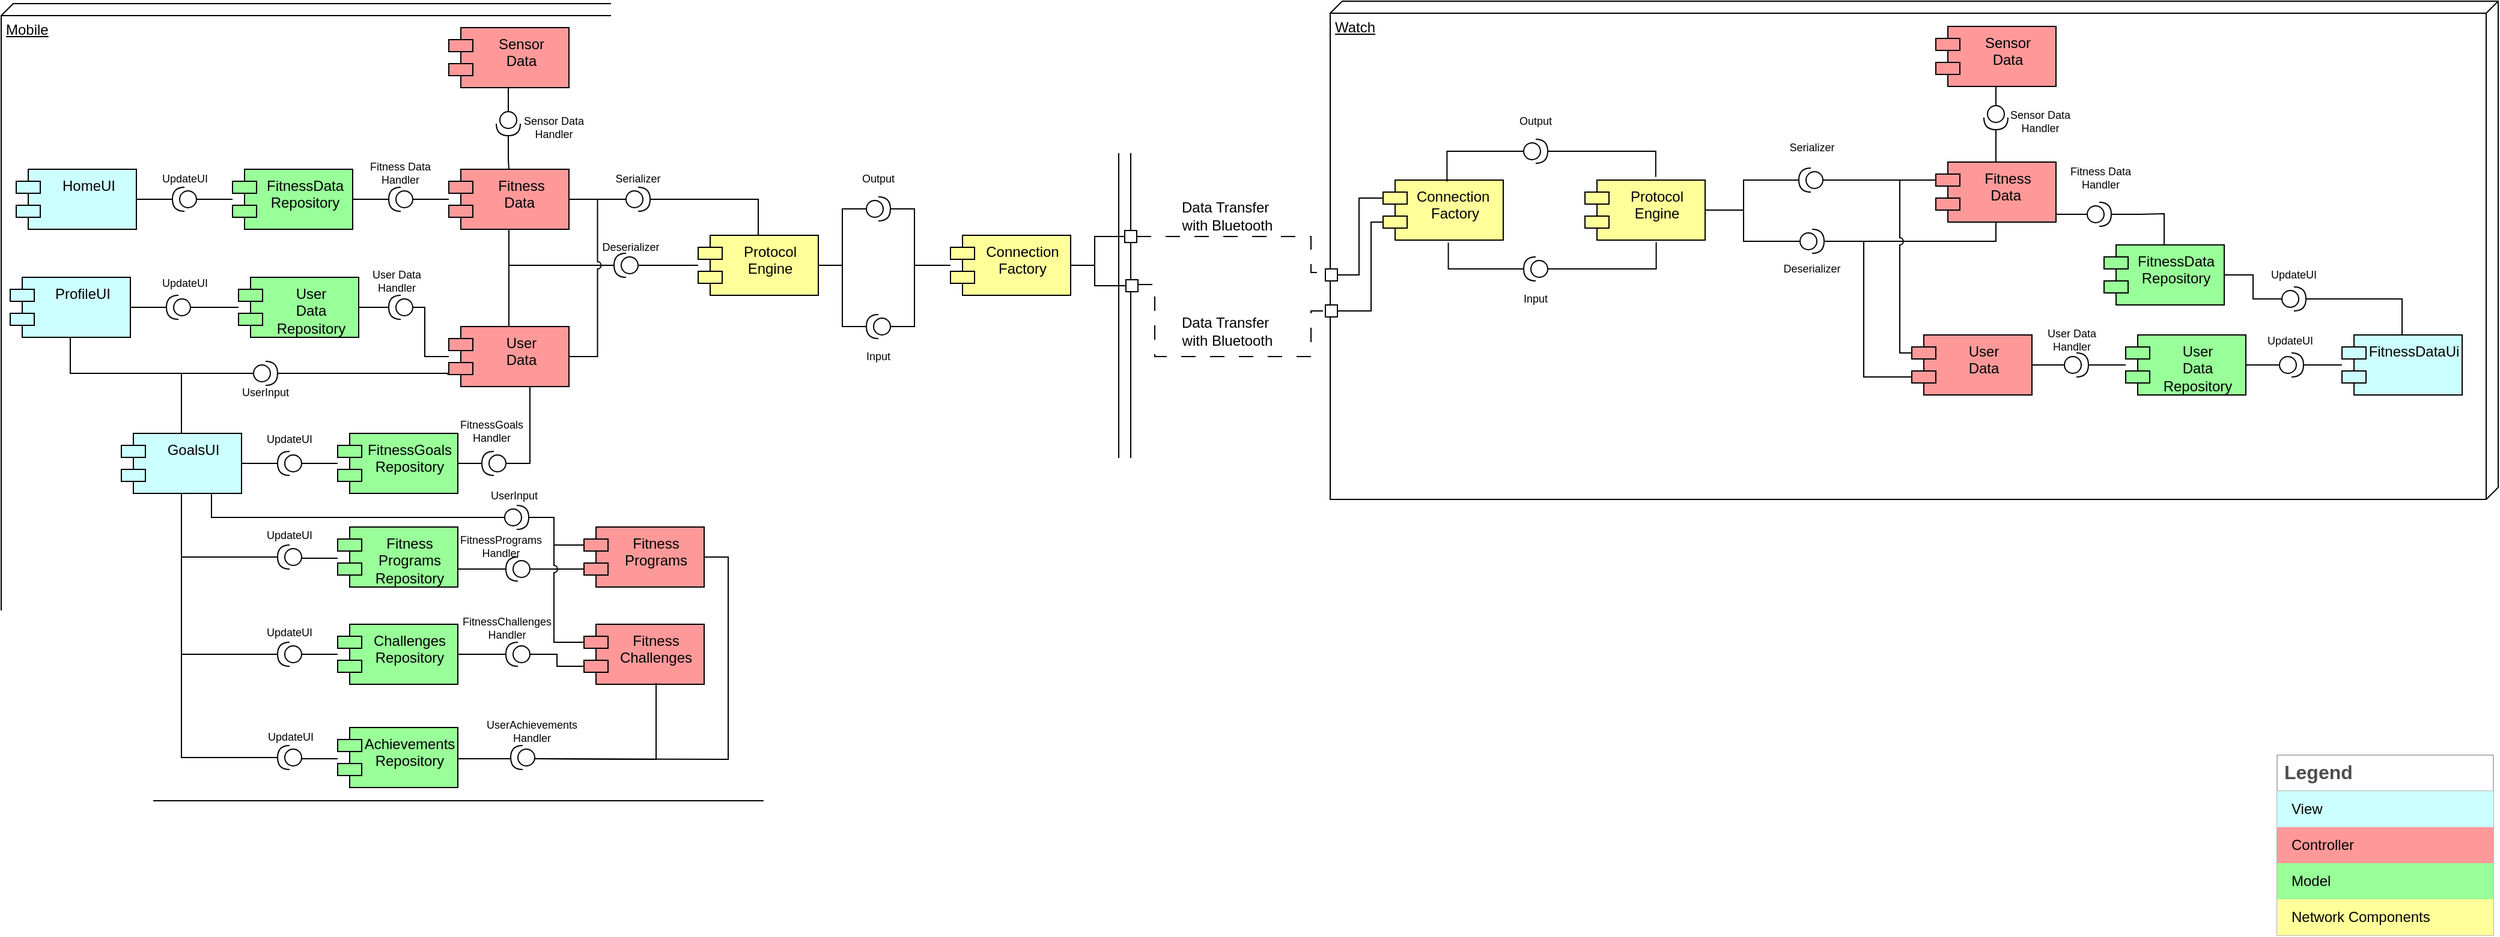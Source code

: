 <mxfile version="24.4.0" type="device">
  <diagram name="Page-1" id="5f0bae14-7c28-e335-631c-24af17079c00">
    <mxGraphModel dx="2393" dy="1027" grid="1" gridSize="10" guides="1" tooltips="1" connect="1" arrows="1" fold="1" page="1" pageScale="1" pageWidth="1100" pageHeight="850" background="none" math="0" shadow="0">
      <root>
        <mxCell id="0" />
        <mxCell id="1" parent="0" />
        <mxCell id="ucajsp8JAKt00gBUkYkb-253" value="Watch" style="verticalAlign=top;align=left;spacingTop=8;spacingLeft=2;spacingRight=12;shape=cube;size=10;direction=south;fontStyle=4;html=1;whiteSpace=wrap;" vertex="1" parent="1">
          <mxGeometry x="1136" y="44" width="972" height="415" as="geometry" />
        </mxCell>
        <mxCell id="ucajsp8JAKt00gBUkYkb-222" value="Mobile" style="verticalAlign=top;align=left;spacingTop=8;spacingLeft=2;spacingRight=12;shape=cube;size=10;direction=south;fontStyle=4;html=1;whiteSpace=wrap;" vertex="1" parent="1">
          <mxGeometry x="30" y="46" width="940" height="664" as="geometry" />
        </mxCell>
        <mxCell id="ucajsp8JAKt00gBUkYkb-3" value="HomeUI" style="shape=module;align=left;spacingLeft=20;align=center;verticalAlign=top;whiteSpace=wrap;html=1;fillColor=#CCFFFF;" vertex="1" parent="1">
          <mxGeometry x="42.5" y="184" width="100" height="50" as="geometry" />
        </mxCell>
        <mxCell id="ucajsp8JAKt00gBUkYkb-4" value="FitnessData&lt;div&gt;Repository&lt;/div&gt;" style="shape=module;align=left;spacingLeft=20;align=center;verticalAlign=top;whiteSpace=wrap;html=1;fillColor=#99FF99;" vertex="1" parent="1">
          <mxGeometry x="222.5" y="184" width="100" height="50" as="geometry" />
        </mxCell>
        <mxCell id="ucajsp8JAKt00gBUkYkb-9" style="edgeStyle=orthogonalEdgeStyle;rounded=0;orthogonalLoop=1;jettySize=auto;html=1;endArrow=none;endFill=0;" edge="1" parent="1" source="ucajsp8JAKt00gBUkYkb-7" target="ucajsp8JAKt00gBUkYkb-3">
          <mxGeometry relative="1" as="geometry" />
        </mxCell>
        <mxCell id="ucajsp8JAKt00gBUkYkb-7" value="" style="shape=providedRequiredInterface;html=1;verticalLabelPosition=bottom;sketch=0;rotation=-180;" vertex="1" parent="1">
          <mxGeometry x="172.5" y="199" width="20" height="20" as="geometry" />
        </mxCell>
        <mxCell id="ucajsp8JAKt00gBUkYkb-8" style="edgeStyle=orthogonalEdgeStyle;rounded=0;orthogonalLoop=1;jettySize=auto;html=1;entryX=0;entryY=0.5;entryDx=0;entryDy=0;entryPerimeter=0;endArrow=none;endFill=0;" edge="1" parent="1" source="ucajsp8JAKt00gBUkYkb-4" target="ucajsp8JAKt00gBUkYkb-7">
          <mxGeometry relative="1" as="geometry" />
        </mxCell>
        <mxCell id="ucajsp8JAKt00gBUkYkb-14" style="edgeStyle=orthogonalEdgeStyle;rounded=0;orthogonalLoop=1;jettySize=auto;html=1;entryX=1;entryY=0.5;entryDx=0;entryDy=0;endArrow=none;endFill=0;" edge="1" parent="1" source="ucajsp8JAKt00gBUkYkb-10" target="ucajsp8JAKt00gBUkYkb-11">
          <mxGeometry relative="1" as="geometry" />
        </mxCell>
        <mxCell id="ucajsp8JAKt00gBUkYkb-10" value="" style="shape=providedRequiredInterface;html=1;verticalLabelPosition=bottom;sketch=0;rotation=-180;" vertex="1" parent="1">
          <mxGeometry x="260" y="419" width="20" height="20" as="geometry" />
        </mxCell>
        <mxCell id="ucajsp8JAKt00gBUkYkb-11" value="GoalsUI" style="shape=module;align=left;spacingLeft=20;align=center;verticalAlign=top;whiteSpace=wrap;html=1;fillColor=#CCFFFF;" vertex="1" parent="1">
          <mxGeometry x="130" y="404" width="100" height="50" as="geometry" />
        </mxCell>
        <mxCell id="ucajsp8JAKt00gBUkYkb-13" style="edgeStyle=orthogonalEdgeStyle;rounded=0;orthogonalLoop=1;jettySize=auto;html=1;endArrow=none;endFill=0;" edge="1" parent="1" source="ucajsp8JAKt00gBUkYkb-12" target="ucajsp8JAKt00gBUkYkb-10">
          <mxGeometry relative="1" as="geometry" />
        </mxCell>
        <mxCell id="ucajsp8JAKt00gBUkYkb-109" style="edgeStyle=orthogonalEdgeStyle;rounded=0;orthogonalLoop=1;jettySize=auto;html=1;endArrow=none;endFill=0;" edge="1" parent="1" source="ucajsp8JAKt00gBUkYkb-12">
          <mxGeometry relative="1" as="geometry">
            <mxPoint x="420" y="429" as="targetPoint" />
          </mxGeometry>
        </mxCell>
        <mxCell id="ucajsp8JAKt00gBUkYkb-12" value="FitnessGoals&lt;div&gt;Repository&lt;/div&gt;" style="shape=module;align=left;spacingLeft=20;align=center;verticalAlign=top;whiteSpace=wrap;html=1;fillColor=#99FF99;" vertex="1" parent="1">
          <mxGeometry x="310" y="404" width="100" height="50" as="geometry" />
        </mxCell>
        <mxCell id="ucajsp8JAKt00gBUkYkb-15" value="Fitness&lt;div&gt;Programs&lt;/div&gt;&lt;div&gt;Repository&lt;/div&gt;" style="shape=module;align=left;spacingLeft=20;align=center;verticalAlign=top;whiteSpace=wrap;html=1;fillColor=#99FF99;" vertex="1" parent="1">
          <mxGeometry x="310" y="482" width="100" height="50" as="geometry" />
        </mxCell>
        <mxCell id="ucajsp8JAKt00gBUkYkb-19" style="edgeStyle=orthogonalEdgeStyle;rounded=0;orthogonalLoop=1;jettySize=auto;html=1;endArrow=none;endFill=0;" edge="1" parent="1" source="ucajsp8JAKt00gBUkYkb-16" target="ucajsp8JAKt00gBUkYkb-11">
          <mxGeometry relative="1" as="geometry" />
        </mxCell>
        <mxCell id="ucajsp8JAKt00gBUkYkb-16" value="" style="shape=providedRequiredInterface;html=1;verticalLabelPosition=bottom;sketch=0;rotation=-180;" vertex="1" parent="1">
          <mxGeometry x="260" y="497" width="20" height="20" as="geometry" />
        </mxCell>
        <mxCell id="ucajsp8JAKt00gBUkYkb-18" style="edgeStyle=orthogonalEdgeStyle;rounded=0;orthogonalLoop=1;jettySize=auto;html=1;entryX=0;entryY=0.5;entryDx=0;entryDy=0;entryPerimeter=0;endArrow=none;endFill=0;" edge="1" parent="1">
          <mxGeometry relative="1" as="geometry">
            <mxPoint x="310" y="508" as="sourcePoint" />
            <mxPoint x="280" y="508" as="targetPoint" />
          </mxGeometry>
        </mxCell>
        <mxCell id="ucajsp8JAKt00gBUkYkb-20" value="Challenges&lt;div&gt;Repository&lt;/div&gt;" style="shape=module;align=left;spacingLeft=20;align=center;verticalAlign=top;whiteSpace=wrap;html=1;fillColor=#99FF99;" vertex="1" parent="1">
          <mxGeometry x="310" y="563" width="100" height="50" as="geometry" />
        </mxCell>
        <mxCell id="ucajsp8JAKt00gBUkYkb-24" style="edgeStyle=orthogonalEdgeStyle;rounded=0;orthogonalLoop=1;jettySize=auto;html=1;endArrow=none;endFill=0;" edge="1" parent="1">
          <mxGeometry relative="1" as="geometry">
            <mxPoint x="310" y="675.037" as="sourcePoint" />
            <mxPoint x="280" y="675.012" as="targetPoint" />
          </mxGeometry>
        </mxCell>
        <mxCell id="ucajsp8JAKt00gBUkYkb-21" value="Achievements&lt;br&gt;&lt;div&gt;Repository&lt;/div&gt;" style="shape=module;align=left;spacingLeft=20;align=center;verticalAlign=top;whiteSpace=wrap;html=1;fillColor=#99FF99;" vertex="1" parent="1">
          <mxGeometry x="310" y="649" width="100" height="50" as="geometry" />
        </mxCell>
        <mxCell id="ucajsp8JAKt00gBUkYkb-26" style="edgeStyle=orthogonalEdgeStyle;rounded=0;orthogonalLoop=1;jettySize=auto;html=1;endArrow=none;endFill=0;" edge="1" parent="1" source="ucajsp8JAKt00gBUkYkb-22" target="ucajsp8JAKt00gBUkYkb-11">
          <mxGeometry relative="1" as="geometry" />
        </mxCell>
        <mxCell id="ucajsp8JAKt00gBUkYkb-22" value="" style="shape=providedRequiredInterface;html=1;verticalLabelPosition=bottom;sketch=0;rotation=-180;" vertex="1" parent="1">
          <mxGeometry x="260" y="578" width="20" height="20" as="geometry" />
        </mxCell>
        <mxCell id="ucajsp8JAKt00gBUkYkb-27" style="edgeStyle=orthogonalEdgeStyle;rounded=0;orthogonalLoop=1;jettySize=auto;html=1;endArrow=none;endFill=0;" edge="1" parent="1" source="ucajsp8JAKt00gBUkYkb-23" target="ucajsp8JAKt00gBUkYkb-11">
          <mxGeometry relative="1" as="geometry" />
        </mxCell>
        <mxCell id="ucajsp8JAKt00gBUkYkb-23" value="" style="shape=providedRequiredInterface;html=1;verticalLabelPosition=bottom;sketch=0;rotation=-180;" vertex="1" parent="1">
          <mxGeometry x="260" y="664" width="20" height="20" as="geometry" />
        </mxCell>
        <mxCell id="ucajsp8JAKt00gBUkYkb-25" style="edgeStyle=orthogonalEdgeStyle;rounded=0;orthogonalLoop=1;jettySize=auto;html=1;entryX=0;entryY=0.5;entryDx=0;entryDy=0;entryPerimeter=0;endArrow=none;endFill=0;" edge="1" parent="1" source="ucajsp8JAKt00gBUkYkb-20" target="ucajsp8JAKt00gBUkYkb-22">
          <mxGeometry relative="1" as="geometry" />
        </mxCell>
        <mxCell id="ucajsp8JAKt00gBUkYkb-75" value="" style="edgeStyle=orthogonalEdgeStyle;rounded=0;orthogonalLoop=1;jettySize=auto;html=1;endArrow=none;endFill=0;" edge="1" parent="1" source="ucajsp8JAKt00gBUkYkb-28" target="ucajsp8JAKt00gBUkYkb-69">
          <mxGeometry relative="1" as="geometry" />
        </mxCell>
        <mxCell id="ucajsp8JAKt00gBUkYkb-28" value="Fitness&lt;div&gt;Data&amp;nbsp;&lt;/div&gt;" style="shape=module;align=left;spacingLeft=20;align=center;verticalAlign=top;whiteSpace=wrap;html=1;fillColor=#FF9999;" vertex="1" parent="1">
          <mxGeometry x="402.5" y="184" width="100" height="50" as="geometry" />
        </mxCell>
        <mxCell id="ucajsp8JAKt00gBUkYkb-30" value="ProfileUI" style="shape=module;align=left;spacingLeft=20;align=center;verticalAlign=top;whiteSpace=wrap;html=1;fillColor=#CCFFFF;" vertex="1" parent="1">
          <mxGeometry x="37.5" y="274" width="100" height="50" as="geometry" />
        </mxCell>
        <mxCell id="ucajsp8JAKt00gBUkYkb-31" value="User&lt;div&gt;Data&lt;/div&gt;&lt;div&gt;Repository&lt;/div&gt;" style="shape=module;align=left;spacingLeft=20;align=center;verticalAlign=top;whiteSpace=wrap;html=1;fillColor=#99FF99;" vertex="1" parent="1">
          <mxGeometry x="227.5" y="274" width="100" height="50" as="geometry" />
        </mxCell>
        <mxCell id="ucajsp8JAKt00gBUkYkb-34" style="edgeStyle=orthogonalEdgeStyle;rounded=0;orthogonalLoop=1;jettySize=auto;html=1;endArrow=none;endFill=0;" edge="1" parent="1" source="ucajsp8JAKt00gBUkYkb-32" target="ucajsp8JAKt00gBUkYkb-30">
          <mxGeometry relative="1" as="geometry" />
        </mxCell>
        <mxCell id="ucajsp8JAKt00gBUkYkb-102" style="edgeStyle=orthogonalEdgeStyle;rounded=0;orthogonalLoop=1;jettySize=auto;html=1;endArrow=none;endFill=0;" edge="1" parent="1" source="ucajsp8JAKt00gBUkYkb-32" target="ucajsp8JAKt00gBUkYkb-31">
          <mxGeometry relative="1" as="geometry" />
        </mxCell>
        <mxCell id="ucajsp8JAKt00gBUkYkb-32" value="" style="shape=providedRequiredInterface;html=1;verticalLabelPosition=bottom;sketch=0;rotation=-180;" vertex="1" parent="1">
          <mxGeometry x="167.5" y="289" width="20" height="20" as="geometry" />
        </mxCell>
        <mxCell id="ucajsp8JAKt00gBUkYkb-63" style="edgeStyle=orthogonalEdgeStyle;rounded=0;orthogonalLoop=1;jettySize=auto;html=1;entryX=1;entryY=0.5;entryDx=0;entryDy=0;endArrow=none;endFill=0;" edge="1" parent="1" source="ucajsp8JAKt00gBUkYkb-36" target="ucajsp8JAKt00gBUkYkb-4">
          <mxGeometry relative="1" as="geometry" />
        </mxCell>
        <mxCell id="ucajsp8JAKt00gBUkYkb-36" value="" style="shape=providedRequiredInterface;html=1;verticalLabelPosition=bottom;sketch=0;rotation=-180;" vertex="1" parent="1">
          <mxGeometry x="352.5" y="199" width="20" height="20" as="geometry" />
        </mxCell>
        <mxCell id="ucajsp8JAKt00gBUkYkb-38" value="&lt;div&gt;User&lt;/div&gt;&lt;div&gt;Data&lt;/div&gt;" style="shape=module;align=left;spacingLeft=20;align=center;verticalAlign=top;whiteSpace=wrap;html=1;fillColor=#FF9999;" vertex="1" parent="1">
          <mxGeometry x="402.5" y="315" width="100" height="50" as="geometry" />
        </mxCell>
        <mxCell id="ucajsp8JAKt00gBUkYkb-133" style="edgeStyle=orthogonalEdgeStyle;rounded=0;orthogonalLoop=1;jettySize=auto;html=1;entryX=1;entryY=0.5;entryDx=0;entryDy=0;endArrow=none;endFill=0;" edge="1" parent="1">
          <mxGeometry relative="1" as="geometry">
            <mxPoint x="454" y="675" as="sourcePoint" />
            <mxPoint x="410" y="675" as="targetPoint" />
          </mxGeometry>
        </mxCell>
        <mxCell id="ucajsp8JAKt00gBUkYkb-135" style="edgeStyle=orthogonalEdgeStyle;rounded=0;orthogonalLoop=1;jettySize=auto;html=1;entryX=1;entryY=0.5;entryDx=0;entryDy=0;endArrow=none;endFill=0;" edge="1" parent="1" target="ucajsp8JAKt00gBUkYkb-48">
          <mxGeometry relative="1" as="geometry">
            <mxPoint x="474" y="675.002" as="sourcePoint" />
          </mxGeometry>
        </mxCell>
        <mxCell id="ucajsp8JAKt00gBUkYkb-39" value="" style="shape=providedRequiredInterface;html=1;verticalLabelPosition=bottom;sketch=0;rotation=-180;" vertex="1" parent="1">
          <mxGeometry x="454" y="664" width="20" height="20" as="geometry" />
        </mxCell>
        <mxCell id="ucajsp8JAKt00gBUkYkb-40" value="Fitness&lt;div&gt;Challenges&lt;/div&gt;" style="shape=module;align=left;spacingLeft=20;align=center;verticalAlign=top;whiteSpace=wrap;html=1;fillColor=#FF9999;" vertex="1" parent="1">
          <mxGeometry x="515" y="563" width="100" height="50" as="geometry" />
        </mxCell>
        <mxCell id="ucajsp8JAKt00gBUkYkb-43" style="edgeStyle=orthogonalEdgeStyle;rounded=0;orthogonalLoop=1;jettySize=auto;html=1;entryX=0.6;entryY=0.98;entryDx=0;entryDy=0;entryPerimeter=0;endArrow=none;endFill=0;" edge="1" parent="1" target="ucajsp8JAKt00gBUkYkb-40">
          <mxGeometry relative="1" as="geometry">
            <mxPoint x="474" y="675.003" as="sourcePoint" />
          </mxGeometry>
        </mxCell>
        <mxCell id="ucajsp8JAKt00gBUkYkb-46" style="edgeStyle=orthogonalEdgeStyle;rounded=0;orthogonalLoop=1;jettySize=auto;html=1;entryX=1;entryY=0.5;entryDx=0;entryDy=0;endArrow=none;endFill=0;" edge="1" parent="1" source="ucajsp8JAKt00gBUkYkb-44" target="ucajsp8JAKt00gBUkYkb-20">
          <mxGeometry relative="1" as="geometry" />
        </mxCell>
        <mxCell id="ucajsp8JAKt00gBUkYkb-44" value="" style="shape=providedRequiredInterface;html=1;verticalLabelPosition=bottom;sketch=0;rotation=-180;" vertex="1" parent="1">
          <mxGeometry x="450" y="578" width="20" height="20" as="geometry" />
        </mxCell>
        <mxCell id="ucajsp8JAKt00gBUkYkb-138" style="edgeStyle=orthogonalEdgeStyle;rounded=0;orthogonalLoop=1;jettySize=auto;html=1;exitX=0;exitY=0;exitDx=0;exitDy=35;exitPerimeter=0;endArrow=none;endFill=0;" edge="1" parent="1" source="ucajsp8JAKt00gBUkYkb-48" target="ucajsp8JAKt00gBUkYkb-49">
          <mxGeometry relative="1" as="geometry" />
        </mxCell>
        <mxCell id="ucajsp8JAKt00gBUkYkb-48" value="Fitness&lt;div&gt;Programs&lt;/div&gt;" style="shape=module;align=left;spacingLeft=20;align=center;verticalAlign=top;whiteSpace=wrap;html=1;fillColor=#FF9999;" vertex="1" parent="1">
          <mxGeometry x="515" y="482" width="100" height="50" as="geometry" />
        </mxCell>
        <mxCell id="ucajsp8JAKt00gBUkYkb-49" value="" style="shape=providedRequiredInterface;html=1;verticalLabelPosition=bottom;sketch=0;rotation=-180;" vertex="1" parent="1">
          <mxGeometry x="450" y="507" width="20" height="20" as="geometry" />
        </mxCell>
        <mxCell id="ucajsp8JAKt00gBUkYkb-57" value="" style="shape=providedRequiredInterface;html=1;verticalLabelPosition=bottom;sketch=0;rotation=-180;" vertex="1" parent="1">
          <mxGeometry x="352.5" y="289" width="20" height="20" as="geometry" />
        </mxCell>
        <mxCell id="ucajsp8JAKt00gBUkYkb-62" style="edgeStyle=orthogonalEdgeStyle;rounded=0;orthogonalLoop=1;jettySize=auto;html=1;entryX=0;entryY=0.5;entryDx=0;entryDy=0;entryPerimeter=0;endArrow=none;endFill=0;" edge="1" parent="1" source="ucajsp8JAKt00gBUkYkb-28" target="ucajsp8JAKt00gBUkYkb-36">
          <mxGeometry relative="1" as="geometry" />
        </mxCell>
        <mxCell id="ucajsp8JAKt00gBUkYkb-64" style="edgeStyle=orthogonalEdgeStyle;rounded=0;orthogonalLoop=1;jettySize=auto;html=1;entryX=0;entryY=0.5;entryDx=0;entryDy=0;entryPerimeter=0;endArrow=none;endFill=0;" edge="1" parent="1" source="ucajsp8JAKt00gBUkYkb-38" target="ucajsp8JAKt00gBUkYkb-57">
          <mxGeometry relative="1" as="geometry" />
        </mxCell>
        <mxCell id="ucajsp8JAKt00gBUkYkb-65" style="edgeStyle=orthogonalEdgeStyle;rounded=0;orthogonalLoop=1;jettySize=auto;html=1;entryX=1;entryY=0.5;entryDx=0;entryDy=0;entryPerimeter=0;endArrow=none;endFill=0;" edge="1" parent="1" source="ucajsp8JAKt00gBUkYkb-31" target="ucajsp8JAKt00gBUkYkb-57">
          <mxGeometry relative="1" as="geometry" />
        </mxCell>
        <mxCell id="ucajsp8JAKt00gBUkYkb-66" value="Protocol&lt;div&gt;Engine&lt;/div&gt;" style="shape=module;align=left;spacingLeft=20;align=center;verticalAlign=top;whiteSpace=wrap;html=1;fillColor=#FFFF99;" vertex="1" parent="1">
          <mxGeometry x="610" y="239" width="100" height="50" as="geometry" />
        </mxCell>
        <mxCell id="ucajsp8JAKt00gBUkYkb-250" style="edgeStyle=orthogonalEdgeStyle;rounded=0;orthogonalLoop=1;jettySize=auto;html=1;endArrow=none;endFill=0;" edge="1" parent="1" source="ucajsp8JAKt00gBUkYkb-67" target="ucajsp8JAKt00gBUkYkb-203">
          <mxGeometry relative="1" as="geometry">
            <Array as="points">
              <mxPoint x="940" y="264" />
              <mxPoint x="940" y="240" />
            </Array>
          </mxGeometry>
        </mxCell>
        <mxCell id="ucajsp8JAKt00gBUkYkb-251" style="edgeStyle=orthogonalEdgeStyle;rounded=0;orthogonalLoop=1;jettySize=auto;html=1;entryX=0;entryY=0.5;entryDx=0;entryDy=0;endArrow=none;endFill=0;" edge="1" parent="1" source="ucajsp8JAKt00gBUkYkb-67" target="ucajsp8JAKt00gBUkYkb-204">
          <mxGeometry relative="1" as="geometry">
            <Array as="points">
              <mxPoint x="940" y="264" />
              <mxPoint x="940" y="281" />
            </Array>
          </mxGeometry>
        </mxCell>
        <mxCell id="ucajsp8JAKt00gBUkYkb-67" value="Connection&lt;div&gt;Factory&lt;/div&gt;" style="shape=module;align=left;spacingLeft=20;align=center;verticalAlign=top;whiteSpace=wrap;html=1;fillColor=#FFFF99;" vertex="1" parent="1">
          <mxGeometry x="820" y="239" width="100" height="50" as="geometry" />
        </mxCell>
        <mxCell id="ucajsp8JAKt00gBUkYkb-70" value="" style="edgeStyle=orthogonalEdgeStyle;rounded=0;orthogonalLoop=1;jettySize=auto;html=1;endArrow=none;endFill=0;" edge="1" parent="1" source="ucajsp8JAKt00gBUkYkb-69" target="ucajsp8JAKt00gBUkYkb-66">
          <mxGeometry relative="1" as="geometry" />
        </mxCell>
        <mxCell id="ucajsp8JAKt00gBUkYkb-69" value="" style="shape=providedRequiredInterface;html=1;verticalLabelPosition=bottom;sketch=0;" vertex="1" parent="1">
          <mxGeometry x="550" y="199" width="20" height="20" as="geometry" />
        </mxCell>
        <mxCell id="ucajsp8JAKt00gBUkYkb-72" style="edgeStyle=orthogonalEdgeStyle;rounded=0;orthogonalLoop=1;jettySize=auto;html=1;entryX=0.5;entryY=0;entryDx=0;entryDy=0;endArrow=none;endFill=0;" edge="1" parent="1" source="ucajsp8JAKt00gBUkYkb-71" target="ucajsp8JAKt00gBUkYkb-38">
          <mxGeometry relative="1" as="geometry" />
        </mxCell>
        <mxCell id="ucajsp8JAKt00gBUkYkb-73" style="edgeStyle=orthogonalEdgeStyle;rounded=0;orthogonalLoop=1;jettySize=auto;html=1;endArrow=none;endFill=0;" edge="1" parent="1" source="ucajsp8JAKt00gBUkYkb-71" target="ucajsp8JAKt00gBUkYkb-28">
          <mxGeometry relative="1" as="geometry" />
        </mxCell>
        <mxCell id="ucajsp8JAKt00gBUkYkb-81" style="edgeStyle=orthogonalEdgeStyle;rounded=0;orthogonalLoop=1;jettySize=auto;html=1;endArrow=none;endFill=0;" edge="1" parent="1" source="ucajsp8JAKt00gBUkYkb-71" target="ucajsp8JAKt00gBUkYkb-66">
          <mxGeometry relative="1" as="geometry" />
        </mxCell>
        <mxCell id="ucajsp8JAKt00gBUkYkb-71" value="" style="shape=providedRequiredInterface;html=1;verticalLabelPosition=bottom;sketch=0;rotation=-180;" vertex="1" parent="1">
          <mxGeometry x="540" y="254" width="20" height="20" as="geometry" />
        </mxCell>
        <mxCell id="ucajsp8JAKt00gBUkYkb-80" style="edgeStyle=orthogonalEdgeStyle;rounded=0;orthogonalLoop=1;jettySize=auto;html=1;entryX=0;entryY=0.5;entryDx=0;entryDy=0;entryPerimeter=0;endArrow=none;endFill=0;jumpStyle=arc;" edge="1" parent="1" source="ucajsp8JAKt00gBUkYkb-38" target="ucajsp8JAKt00gBUkYkb-69">
          <mxGeometry relative="1" as="geometry" />
        </mxCell>
        <mxCell id="ucajsp8JAKt00gBUkYkb-82" value="Deserializer" style="text;html=1;align=center;verticalAlign=middle;whiteSpace=wrap;rounded=0;fontSize=9;" vertex="1" parent="1">
          <mxGeometry x="524" y="234" width="60" height="30" as="geometry" />
        </mxCell>
        <mxCell id="ucajsp8JAKt00gBUkYkb-83" value="Serializer" style="text;html=1;align=center;verticalAlign=middle;whiteSpace=wrap;rounded=0;fontSize=9;" vertex="1" parent="1">
          <mxGeometry x="530" y="177" width="60" height="30" as="geometry" />
        </mxCell>
        <mxCell id="ucajsp8JAKt00gBUkYkb-87" style="edgeStyle=orthogonalEdgeStyle;rounded=0;orthogonalLoop=1;jettySize=auto;html=1;entryX=1;entryY=0.5;entryDx=0;entryDy=0;endArrow=none;endFill=0;" edge="1" parent="1" source="ucajsp8JAKt00gBUkYkb-84" target="ucajsp8JAKt00gBUkYkb-66">
          <mxGeometry relative="1" as="geometry">
            <Array as="points">
              <mxPoint x="730" y="217" />
              <mxPoint x="730" y="264" />
            </Array>
          </mxGeometry>
        </mxCell>
        <mxCell id="ucajsp8JAKt00gBUkYkb-84" value="" style="shape=providedRequiredInterface;html=1;verticalLabelPosition=bottom;sketch=0;" vertex="1" parent="1">
          <mxGeometry x="750" y="207" width="20" height="20" as="geometry" />
        </mxCell>
        <mxCell id="ucajsp8JAKt00gBUkYkb-91" style="edgeStyle=orthogonalEdgeStyle;rounded=0;orthogonalLoop=1;jettySize=auto;html=1;entryX=1;entryY=0.5;entryDx=0;entryDy=0;endArrow=none;endFill=0;" edge="1" parent="1" source="ucajsp8JAKt00gBUkYkb-85" target="ucajsp8JAKt00gBUkYkb-66">
          <mxGeometry relative="1" as="geometry">
            <Array as="points">
              <mxPoint x="730" y="315" />
              <mxPoint x="730" y="264" />
            </Array>
          </mxGeometry>
        </mxCell>
        <mxCell id="ucajsp8JAKt00gBUkYkb-85" value="" style="shape=providedRequiredInterface;html=1;verticalLabelPosition=bottom;sketch=0;rotation=-180;" vertex="1" parent="1">
          <mxGeometry x="750" y="305" width="20" height="20" as="geometry" />
        </mxCell>
        <mxCell id="ucajsp8JAKt00gBUkYkb-92" style="edgeStyle=orthogonalEdgeStyle;rounded=0;orthogonalLoop=1;jettySize=auto;html=1;entryX=1;entryY=0.5;entryDx=0;entryDy=0;entryPerimeter=0;endArrow=none;endFill=0;" edge="1" parent="1" source="ucajsp8JAKt00gBUkYkb-67" target="ucajsp8JAKt00gBUkYkb-84">
          <mxGeometry relative="1" as="geometry">
            <Array as="points">
              <mxPoint x="790" y="264" />
              <mxPoint x="790" y="217" />
            </Array>
          </mxGeometry>
        </mxCell>
        <mxCell id="ucajsp8JAKt00gBUkYkb-93" style="edgeStyle=orthogonalEdgeStyle;rounded=0;orthogonalLoop=1;jettySize=auto;html=1;entryX=0;entryY=0.5;entryDx=0;entryDy=0;entryPerimeter=0;endArrow=none;endFill=0;" edge="1" parent="1" source="ucajsp8JAKt00gBUkYkb-67" target="ucajsp8JAKt00gBUkYkb-85">
          <mxGeometry relative="1" as="geometry">
            <Array as="points">
              <mxPoint x="790" y="264" />
              <mxPoint x="790" y="315" />
            </Array>
          </mxGeometry>
        </mxCell>
        <mxCell id="ucajsp8JAKt00gBUkYkb-94" value="Output" style="text;html=1;align=center;verticalAlign=middle;whiteSpace=wrap;rounded=0;fontSize=9;" vertex="1" parent="1">
          <mxGeometry x="730" y="177" width="60" height="30" as="geometry" />
        </mxCell>
        <mxCell id="ucajsp8JAKt00gBUkYkb-95" value="Input" style="text;html=1;align=center;verticalAlign=middle;whiteSpace=wrap;rounded=0;fontSize=9;" vertex="1" parent="1">
          <mxGeometry x="730" y="325" width="60" height="30" as="geometry" />
        </mxCell>
        <mxCell id="ucajsp8JAKt00gBUkYkb-110" style="edgeStyle=orthogonalEdgeStyle;rounded=0;orthogonalLoop=1;jettySize=auto;html=1;endArrow=none;endFill=0;" edge="1" parent="1" source="ucajsp8JAKt00gBUkYkb-96" target="ucajsp8JAKt00gBUkYkb-38">
          <mxGeometry relative="1" as="geometry">
            <Array as="points">
              <mxPoint x="470" y="429" />
            </Array>
          </mxGeometry>
        </mxCell>
        <mxCell id="ucajsp8JAKt00gBUkYkb-96" value="" style="shape=providedRequiredInterface;html=1;verticalLabelPosition=bottom;sketch=0;rotation=-180;" vertex="1" parent="1">
          <mxGeometry x="430" y="419" width="20" height="20" as="geometry" />
        </mxCell>
        <mxCell id="ucajsp8JAKt00gBUkYkb-104" value="" style="shape=providedRequiredInterface;html=1;verticalLabelPosition=bottom;sketch=0;rotation=0;" vertex="1" parent="1">
          <mxGeometry x="240" y="344" width="20" height="20" as="geometry" />
        </mxCell>
        <mxCell id="ucajsp8JAKt00gBUkYkb-106" style="edgeStyle=orthogonalEdgeStyle;rounded=0;orthogonalLoop=1;jettySize=auto;html=1;entryX=-0.008;entryY=0.807;entryDx=0;entryDy=0;entryPerimeter=0;endArrow=none;endFill=0;" edge="1" parent="1" source="ucajsp8JAKt00gBUkYkb-104" target="ucajsp8JAKt00gBUkYkb-38">
          <mxGeometry relative="1" as="geometry">
            <Array as="points">
              <mxPoint x="402" y="354" />
            </Array>
          </mxGeometry>
        </mxCell>
        <mxCell id="ucajsp8JAKt00gBUkYkb-113" value="" style="endArrow=none;html=1;rounded=0;exitX=0.5;exitY=0;exitDx=0;exitDy=0;targetPerimeterSpacing=-9;" edge="1" parent="1" source="ucajsp8JAKt00gBUkYkb-11">
          <mxGeometry width="50" height="50" relative="1" as="geometry">
            <mxPoint x="167.5" y="405" as="sourcePoint" />
            <mxPoint x="180" y="354" as="targetPoint" />
          </mxGeometry>
        </mxCell>
        <mxCell id="ucajsp8JAKt00gBUkYkb-114" style="edgeStyle=orthogonalEdgeStyle;rounded=0;orthogonalLoop=1;jettySize=auto;html=1;entryX=0;entryY=0.5;entryDx=0;entryDy=0;entryPerimeter=0;endArrow=none;endFill=0;" edge="1" parent="1" source="ucajsp8JAKt00gBUkYkb-30" target="ucajsp8JAKt00gBUkYkb-104">
          <mxGeometry relative="1" as="geometry">
            <Array as="points">
              <mxPoint x="88" y="354" />
            </Array>
          </mxGeometry>
        </mxCell>
        <mxCell id="ucajsp8JAKt00gBUkYkb-115" value="UserInput" style="text;html=1;align=center;verticalAlign=middle;whiteSpace=wrap;rounded=0;fontSize=9;" vertex="1" parent="1">
          <mxGeometry x="220" y="355" width="60" height="30" as="geometry" />
        </mxCell>
        <mxCell id="ucajsp8JAKt00gBUkYkb-116" value="UpdateUI" style="text;html=1;align=center;verticalAlign=middle;whiteSpace=wrap;rounded=0;fontSize=9;" vertex="1" parent="1">
          <mxGeometry x="152.5" y="177" width="60" height="30" as="geometry" />
        </mxCell>
        <mxCell id="ucajsp8JAKt00gBUkYkb-117" value="UpdateUI" style="text;html=1;align=center;verticalAlign=middle;whiteSpace=wrap;rounded=0;fontSize=9;" vertex="1" parent="1">
          <mxGeometry x="152.5" y="264" width="60" height="30" as="geometry" />
        </mxCell>
        <mxCell id="ucajsp8JAKt00gBUkYkb-119" value="UpdateUI" style="text;html=1;align=center;verticalAlign=middle;whiteSpace=wrap;rounded=0;fontSize=9;" vertex="1" parent="1">
          <mxGeometry x="240" y="394" width="60" height="30" as="geometry" />
        </mxCell>
        <mxCell id="ucajsp8JAKt00gBUkYkb-120" value="UpdateUI" style="text;html=1;align=center;verticalAlign=middle;whiteSpace=wrap;rounded=0;fontSize=9;" vertex="1" parent="1">
          <mxGeometry x="240" y="474" width="60" height="30" as="geometry" />
        </mxCell>
        <mxCell id="ucajsp8JAKt00gBUkYkb-121" value="UpdateUI" style="text;html=1;align=center;verticalAlign=middle;whiteSpace=wrap;rounded=0;fontSize=9;" vertex="1" parent="1">
          <mxGeometry x="240" y="555" width="60" height="30" as="geometry" />
        </mxCell>
        <mxCell id="ucajsp8JAKt00gBUkYkb-122" value="UpdateUI" style="text;html=1;align=center;verticalAlign=middle;whiteSpace=wrap;rounded=0;fontSize=9;" vertex="1" parent="1">
          <mxGeometry x="240.5" y="642" width="60" height="30" as="geometry" />
        </mxCell>
        <mxCell id="ucajsp8JAKt00gBUkYkb-123" value="" style="shape=providedRequiredInterface;html=1;verticalLabelPosition=bottom;sketch=0;rotation=0;" vertex="1" parent="1">
          <mxGeometry x="449" y="464" width="20" height="20" as="geometry" />
        </mxCell>
        <mxCell id="ucajsp8JAKt00gBUkYkb-125" style="edgeStyle=orthogonalEdgeStyle;rounded=0;orthogonalLoop=1;jettySize=auto;html=1;entryX=0;entryY=0;entryDx=0;entryDy=15;entryPerimeter=0;endArrow=none;endFill=0;" edge="1" parent="1" source="ucajsp8JAKt00gBUkYkb-123" target="ucajsp8JAKt00gBUkYkb-48">
          <mxGeometry relative="1" as="geometry">
            <Array as="points">
              <mxPoint x="490" y="474" />
              <mxPoint x="490" y="497" />
            </Array>
          </mxGeometry>
        </mxCell>
        <mxCell id="ucajsp8JAKt00gBUkYkb-128" style="edgeStyle=orthogonalEdgeStyle;rounded=0;orthogonalLoop=1;jettySize=auto;html=1;exitX=0.75;exitY=1;exitDx=0;exitDy=0;entryX=0;entryY=0.5;entryDx=0;entryDy=0;entryPerimeter=0;endArrow=none;endFill=0;" edge="1" parent="1" source="ucajsp8JAKt00gBUkYkb-11" target="ucajsp8JAKt00gBUkYkb-123">
          <mxGeometry relative="1" as="geometry" />
        </mxCell>
        <mxCell id="ucajsp8JAKt00gBUkYkb-131" value="UserInput" style="text;html=1;align=center;verticalAlign=middle;whiteSpace=wrap;rounded=0;fontSize=9;" vertex="1" parent="1">
          <mxGeometry x="426.5" y="441" width="60" height="30" as="geometry" />
        </mxCell>
        <mxCell id="ucajsp8JAKt00gBUkYkb-137" style="edgeStyle=orthogonalEdgeStyle;rounded=0;orthogonalLoop=1;jettySize=auto;html=1;entryX=1;entryY=0.64;entryDx=0;entryDy=0;entryPerimeter=0;endArrow=none;endFill=0;" edge="1" parent="1" source="ucajsp8JAKt00gBUkYkb-49" target="ucajsp8JAKt00gBUkYkb-15">
          <mxGeometry relative="1" as="geometry">
            <Array as="points">
              <mxPoint x="410" y="517" />
            </Array>
          </mxGeometry>
        </mxCell>
        <mxCell id="ucajsp8JAKt00gBUkYkb-139" style="edgeStyle=orthogonalEdgeStyle;rounded=0;orthogonalLoop=1;jettySize=auto;html=1;exitX=0;exitY=0;exitDx=0;exitDy=35;exitPerimeter=0;entryX=0;entryY=0.5;entryDx=0;entryDy=0;entryPerimeter=0;endArrow=none;endFill=0;" edge="1" parent="1" source="ucajsp8JAKt00gBUkYkb-40" target="ucajsp8JAKt00gBUkYkb-44">
          <mxGeometry relative="1" as="geometry" />
        </mxCell>
        <mxCell id="ucajsp8JAKt00gBUkYkb-140" style="edgeStyle=orthogonalEdgeStyle;rounded=0;orthogonalLoop=1;jettySize=auto;html=1;exitX=0;exitY=0;exitDx=0;exitDy=15;exitPerimeter=0;entryX=1;entryY=0.5;entryDx=0;entryDy=0;entryPerimeter=0;endArrow=none;endFill=0;jumpStyle=arc;" edge="1" parent="1" source="ucajsp8JAKt00gBUkYkb-40" target="ucajsp8JAKt00gBUkYkb-123">
          <mxGeometry relative="1" as="geometry">
            <Array as="points">
              <mxPoint x="490" y="578" />
              <mxPoint x="490" y="474" />
            </Array>
          </mxGeometry>
        </mxCell>
        <mxCell id="ucajsp8JAKt00gBUkYkb-141" value="&lt;span style=&quot;caret-color: rgb(0, 0, 0); color: rgb(0, 0, 0); font-family: Helvetica; font-size: 9px; font-style: normal; font-variant-caps: normal; font-weight: 400; letter-spacing: normal; text-align: center; text-indent: 0px; text-transform: none; white-space: normal; word-spacing: 0px; -webkit-text-stroke-width: 0px; background-color: rgb(251, 251, 251); text-decoration: none; float: none; display: inline !important;&quot;&gt;Fitness&amp;nbsp;&lt;/span&gt;&lt;span style=&quot;text-align: center; font-size: 9px;&quot;&gt;Data&lt;/span&gt;&lt;div style=&quot;caret-color: rgb(0, 0, 0); color: rgb(0, 0, 0); font-family: Helvetica; font-size: 9px; font-style: normal; font-variant-caps: normal; font-weight: 400; letter-spacing: normal; text-align: center; text-indent: 0px; text-transform: none; white-space: normal; word-spacing: 0px; -webkit-text-stroke-width: 0px; text-decoration: none;&quot;&gt;Handler&lt;/div&gt;" style="text;whiteSpace=wrap;html=1;fontSize=9;" vertex="1" parent="1">
          <mxGeometry x="335" y="170" width="52" height="29" as="geometry" />
        </mxCell>
        <mxCell id="ucajsp8JAKt00gBUkYkb-142" value="&lt;span style=&quot;caret-color: rgb(0, 0, 0); color: rgb(0, 0, 0); font-family: Helvetica; font-size: 9px; font-style: normal; font-variant-caps: normal; font-weight: 400; letter-spacing: normal; text-align: center; text-indent: 0px; text-transform: none; white-space: normal; word-spacing: 0px; -webkit-text-stroke-width: 0px; background-color: rgb(251, 251, 251); text-decoration: none; float: none; display: inline !important;&quot;&gt;User&amp;nbsp;&lt;/span&gt;&lt;span style=&quot;text-align: center; font-size: 9px;&quot;&gt;Data&lt;/span&gt;&lt;div style=&quot;caret-color: rgb(0, 0, 0); color: rgb(0, 0, 0); font-family: Helvetica; font-size: 9px; font-style: normal; font-variant-caps: normal; font-weight: 400; letter-spacing: normal; text-align: center; text-indent: 0px; text-transform: none; white-space: normal; word-spacing: 0px; -webkit-text-stroke-width: 0px; text-decoration: none;&quot;&gt;Handler&lt;/div&gt;" style="text;whiteSpace=wrap;html=1;fontSize=9;" vertex="1" parent="1">
          <mxGeometry x="336.5" y="260" width="52" height="29" as="geometry" />
        </mxCell>
        <mxCell id="ucajsp8JAKt00gBUkYkb-143" value="&lt;div style=&quot;text-align: center;&quot;&gt;FitnessGoals&lt;/div&gt;&lt;div style=&quot;caret-color: rgb(0, 0, 0); color: rgb(0, 0, 0); font-family: Helvetica; font-size: 9px; font-style: normal; font-variant-caps: normal; font-weight: 400; letter-spacing: normal; text-align: center; text-indent: 0px; text-transform: none; white-space: normal; word-spacing: 0px; -webkit-text-stroke-width: 0px; text-decoration: none;&quot;&gt;Handler&lt;/div&gt;" style="text;whiteSpace=wrap;html=1;fontSize=9;" vertex="1" parent="1">
          <mxGeometry x="410" y="385" width="52" height="29" as="geometry" />
        </mxCell>
        <mxCell id="ucajsp8JAKt00gBUkYkb-144" value="&lt;div style=&quot;text-align: center;&quot;&gt;FitnessPrograms&lt;/div&gt;&lt;div style=&quot;caret-color: rgb(0, 0, 0); color: rgb(0, 0, 0); font-family: Helvetica; font-size: 9px; font-style: normal; font-variant-caps: normal; font-weight: 400; letter-spacing: normal; text-align: center; text-indent: 0px; text-transform: none; white-space: normal; word-spacing: 0px; -webkit-text-stroke-width: 0px; text-decoration: none;&quot;&gt;Handler&lt;/div&gt;" style="text;whiteSpace=wrap;html=1;fontSize=9;" vertex="1" parent="1">
          <mxGeometry x="410" y="481" width="52" height="29" as="geometry" />
        </mxCell>
        <mxCell id="ucajsp8JAKt00gBUkYkb-145" value="&lt;div style=&quot;text-align: center;&quot;&gt;FitnessChallenges&lt;/div&gt;&lt;div style=&quot;text-align: center;&quot;&gt;Handler&lt;/div&gt;" style="text;whiteSpace=wrap;html=1;fontSize=9;" vertex="1" parent="1">
          <mxGeometry x="412" y="549" width="56" height="29" as="geometry" />
        </mxCell>
        <mxCell id="ucajsp8JAKt00gBUkYkb-146" value="&lt;div style=&quot;text-align: center;&quot;&gt;UserAchievements&lt;/div&gt;&lt;div style=&quot;text-align: center;&quot;&gt;Handler&lt;/div&gt;" style="text;whiteSpace=wrap;html=1;fontSize=9;" vertex="1" parent="1">
          <mxGeometry x="432" y="635" width="78" height="29" as="geometry" />
        </mxCell>
        <mxCell id="ucajsp8JAKt00gBUkYkb-148" value="Connection&amp;nbsp;&lt;div&gt;Factory&lt;/div&gt;" style="shape=module;align=left;spacingLeft=20;align=center;verticalAlign=top;whiteSpace=wrap;html=1;fillColor=#FFFF99;" vertex="1" parent="1">
          <mxGeometry x="1180" y="193" width="100" height="50" as="geometry" />
        </mxCell>
        <mxCell id="ucajsp8JAKt00gBUkYkb-149" value="Protocol&lt;div&gt;Engine&lt;/div&gt;" style="shape=module;align=left;spacingLeft=20;align=center;verticalAlign=top;whiteSpace=wrap;html=1;fillColor=#FFFF99;" vertex="1" parent="1">
          <mxGeometry x="1348" y="193" width="100" height="50" as="geometry" />
        </mxCell>
        <mxCell id="ucajsp8JAKt00gBUkYkb-150" value="" style="shape=providedRequiredInterface;html=1;verticalLabelPosition=bottom;sketch=0;" vertex="1" parent="1">
          <mxGeometry x="1297" y="159" width="20" height="20" as="geometry" />
        </mxCell>
        <mxCell id="ucajsp8JAKt00gBUkYkb-151" value="" style="shape=providedRequiredInterface;html=1;verticalLabelPosition=bottom;sketch=0;rotation=-180;" vertex="1" parent="1">
          <mxGeometry x="1297" y="257" width="20" height="20" as="geometry" />
        </mxCell>
        <mxCell id="ucajsp8JAKt00gBUkYkb-152" value="Output" style="text;html=1;align=center;verticalAlign=middle;whiteSpace=wrap;rounded=0;fontSize=9;" vertex="1" parent="1">
          <mxGeometry x="1277" y="129" width="60" height="30" as="geometry" />
        </mxCell>
        <mxCell id="ucajsp8JAKt00gBUkYkb-153" value="Input" style="text;html=1;align=center;verticalAlign=middle;whiteSpace=wrap;rounded=0;fontSize=9;" vertex="1" parent="1">
          <mxGeometry x="1277" y="277" width="60" height="30" as="geometry" />
        </mxCell>
        <mxCell id="ucajsp8JAKt00gBUkYkb-154" style="edgeStyle=orthogonalEdgeStyle;rounded=0;orthogonalLoop=1;jettySize=auto;html=1;entryX=0.532;entryY=0.025;entryDx=0;entryDy=0;entryPerimeter=0;endArrow=none;endFill=0;" edge="1" parent="1" source="ucajsp8JAKt00gBUkYkb-150" target="ucajsp8JAKt00gBUkYkb-148">
          <mxGeometry relative="1" as="geometry" />
        </mxCell>
        <mxCell id="ucajsp8JAKt00gBUkYkb-155" style="edgeStyle=orthogonalEdgeStyle;rounded=0;orthogonalLoop=1;jettySize=auto;html=1;entryX=0.589;entryY=-0.052;entryDx=0;entryDy=0;entryPerimeter=0;endArrow=none;endFill=0;" edge="1" parent="1" source="ucajsp8JAKt00gBUkYkb-150" target="ucajsp8JAKt00gBUkYkb-149">
          <mxGeometry relative="1" as="geometry" />
        </mxCell>
        <mxCell id="ucajsp8JAKt00gBUkYkb-156" style="edgeStyle=orthogonalEdgeStyle;rounded=0;orthogonalLoop=1;jettySize=auto;html=1;entryX=0.543;entryY=1.043;entryDx=0;entryDy=0;entryPerimeter=0;endArrow=none;endFill=0;" edge="1" parent="1" source="ucajsp8JAKt00gBUkYkb-151" target="ucajsp8JAKt00gBUkYkb-148">
          <mxGeometry relative="1" as="geometry" />
        </mxCell>
        <mxCell id="ucajsp8JAKt00gBUkYkb-157" style="edgeStyle=orthogonalEdgeStyle;rounded=0;orthogonalLoop=1;jettySize=auto;html=1;entryX=0.593;entryY=1.036;entryDx=0;entryDy=0;entryPerimeter=0;endArrow=none;endFill=0;" edge="1" parent="1" source="ucajsp8JAKt00gBUkYkb-151" target="ucajsp8JAKt00gBUkYkb-149">
          <mxGeometry relative="1" as="geometry" />
        </mxCell>
        <mxCell id="ucajsp8JAKt00gBUkYkb-158" value="Fitness&lt;div&gt;Data&amp;nbsp;&lt;/div&gt;" style="shape=module;align=left;spacingLeft=20;align=center;verticalAlign=top;whiteSpace=wrap;html=1;fillColor=#FF9999;" vertex="1" parent="1">
          <mxGeometry x="1640" y="178" width="100" height="50" as="geometry" />
        </mxCell>
        <mxCell id="ucajsp8JAKt00gBUkYkb-159" value="" style="shape=providedRequiredInterface;html=1;verticalLabelPosition=bottom;sketch=0;rotation=-180;" vertex="1" parent="1">
          <mxGeometry x="1526" y="183" width="20" height="20" as="geometry" />
        </mxCell>
        <mxCell id="ucajsp8JAKt00gBUkYkb-160" value="Serializer" style="text;html=1;align=center;verticalAlign=middle;whiteSpace=wrap;rounded=0;fontSize=9;" vertex="1" parent="1">
          <mxGeometry x="1507" y="151" width="60" height="30" as="geometry" />
        </mxCell>
        <mxCell id="ucajsp8JAKt00gBUkYkb-163" style="edgeStyle=orthogonalEdgeStyle;rounded=0;orthogonalLoop=1;jettySize=auto;html=1;exitX=0;exitY=0;exitDx=0;exitDy=15;exitPerimeter=0;entryX=0;entryY=0.5;entryDx=0;entryDy=0;entryPerimeter=0;endArrow=none;endFill=0;" edge="1" parent="1" source="ucajsp8JAKt00gBUkYkb-158" target="ucajsp8JAKt00gBUkYkb-159">
          <mxGeometry relative="1" as="geometry" />
        </mxCell>
        <mxCell id="ucajsp8JAKt00gBUkYkb-237" style="edgeStyle=orthogonalEdgeStyle;rounded=0;orthogonalLoop=1;jettySize=auto;html=1;endArrow=none;endFill=0;" edge="1" parent="1" source="ucajsp8JAKt00gBUkYkb-165" target="ucajsp8JAKt00gBUkYkb-158">
          <mxGeometry relative="1" as="geometry">
            <Array as="points">
              <mxPoint x="1690" y="244" />
            </Array>
          </mxGeometry>
        </mxCell>
        <mxCell id="ucajsp8JAKt00gBUkYkb-165" value="" style="shape=providedRequiredInterface;html=1;verticalLabelPosition=bottom;sketch=0;rotation=0;" vertex="1" parent="1">
          <mxGeometry x="1527" y="234" width="20" height="20" as="geometry" />
        </mxCell>
        <mxCell id="ucajsp8JAKt00gBUkYkb-168" value="Deserializer" style="text;html=1;align=center;verticalAlign=middle;whiteSpace=wrap;rounded=0;fontSize=9;" vertex="1" parent="1">
          <mxGeometry x="1507" y="252" width="60" height="30" as="geometry" />
        </mxCell>
        <mxCell id="ucajsp8JAKt00gBUkYkb-171" value="FitnessData&lt;div&gt;Repository&lt;/div&gt;" style="shape=module;align=left;spacingLeft=20;align=center;verticalAlign=top;whiteSpace=wrap;html=1;fillColor=#99FF99;" vertex="1" parent="1">
          <mxGeometry x="1780" y="247" width="100" height="50" as="geometry" />
        </mxCell>
        <mxCell id="ucajsp8JAKt00gBUkYkb-172" value="FitnessDataUi" style="shape=module;align=left;spacingLeft=20;align=center;verticalAlign=top;whiteSpace=wrap;html=1;fillColor=#CCFFFF;" vertex="1" parent="1">
          <mxGeometry x="1978" y="322" width="100" height="50" as="geometry" />
        </mxCell>
        <mxCell id="ucajsp8JAKt00gBUkYkb-176" value="" style="edgeStyle=orthogonalEdgeStyle;rounded=0;orthogonalLoop=1;jettySize=auto;html=1;endArrow=none;endFill=0;" edge="1" parent="1" source="ucajsp8JAKt00gBUkYkb-174" target="ucajsp8JAKt00gBUkYkb-172">
          <mxGeometry relative="1" as="geometry" />
        </mxCell>
        <mxCell id="ucajsp8JAKt00gBUkYkb-185" value="" style="edgeStyle=orthogonalEdgeStyle;rounded=0;orthogonalLoop=1;jettySize=auto;html=1;endArrow=none;endFill=0;" edge="1" parent="1" source="ucajsp8JAKt00gBUkYkb-174" target="ucajsp8JAKt00gBUkYkb-171">
          <mxGeometry relative="1" as="geometry" />
        </mxCell>
        <mxCell id="ucajsp8JAKt00gBUkYkb-174" value="" style="shape=providedRequiredInterface;html=1;verticalLabelPosition=bottom;sketch=0;" vertex="1" parent="1">
          <mxGeometry x="1928" y="282" width="20" height="20" as="geometry" />
        </mxCell>
        <mxCell id="ucajsp8JAKt00gBUkYkb-177" value="UpdateUI" style="text;html=1;align=center;verticalAlign=middle;whiteSpace=wrap;rounded=0;fontSize=9;" vertex="1" parent="1">
          <mxGeometry x="1908" y="257" width="60" height="30" as="geometry" />
        </mxCell>
        <mxCell id="ucajsp8JAKt00gBUkYkb-183" value="" style="edgeStyle=orthogonalEdgeStyle;rounded=0;orthogonalLoop=1;jettySize=auto;html=1;endArrow=none;endFill=0;" edge="1" parent="1" source="ucajsp8JAKt00gBUkYkb-179" target="ucajsp8JAKt00gBUkYkb-158">
          <mxGeometry relative="1" as="geometry">
            <Array as="points">
              <mxPoint x="1740" y="221" />
              <mxPoint x="1740" y="221" />
            </Array>
          </mxGeometry>
        </mxCell>
        <mxCell id="ucajsp8JAKt00gBUkYkb-184" value="" style="edgeStyle=orthogonalEdgeStyle;rounded=0;orthogonalLoop=1;jettySize=auto;html=1;endArrow=none;endFill=0;" edge="1" parent="1" source="ucajsp8JAKt00gBUkYkb-179" target="ucajsp8JAKt00gBUkYkb-171">
          <mxGeometry relative="1" as="geometry">
            <Array as="points">
              <mxPoint x="1810" y="221" />
              <mxPoint x="1810" y="221" />
            </Array>
          </mxGeometry>
        </mxCell>
        <mxCell id="ucajsp8JAKt00gBUkYkb-179" value="" style="shape=providedRequiredInterface;html=1;verticalLabelPosition=bottom;sketch=0;" vertex="1" parent="1">
          <mxGeometry x="1766" y="211.5" width="20" height="20" as="geometry" />
        </mxCell>
        <mxCell id="ucajsp8JAKt00gBUkYkb-182" value="&lt;span style=&quot;caret-color: rgb(0, 0, 0); color: rgb(0, 0, 0); font-family: Helvetica; font-size: 9px; font-style: normal; font-variant-caps: normal; font-weight: 400; letter-spacing: normal; text-align: center; text-indent: 0px; text-transform: none; white-space: normal; word-spacing: 0px; -webkit-text-stroke-width: 0px; background-color: rgb(251, 251, 251); text-decoration: none; float: none; display: inline !important;&quot;&gt;Fitness&amp;nbsp;&lt;/span&gt;&lt;span style=&quot;text-align: center; font-size: 9px;&quot;&gt;Data&lt;/span&gt;&lt;div style=&quot;caret-color: rgb(0, 0, 0); color: rgb(0, 0, 0); font-family: Helvetica; font-size: 9px; font-style: normal; font-variant-caps: normal; font-weight: 400; letter-spacing: normal; text-align: center; text-indent: 0px; text-transform: none; white-space: normal; word-spacing: 0px; -webkit-text-stroke-width: 0px; text-decoration: none;&quot;&gt;Handler&lt;/div&gt;" style="text;whiteSpace=wrap;html=1;fontSize=9;" vertex="1" parent="1">
          <mxGeometry x="1750" y="174" width="52" height="29" as="geometry" />
        </mxCell>
        <mxCell id="ucajsp8JAKt00gBUkYkb-242" value="" style="edgeStyle=orthogonalEdgeStyle;rounded=0;orthogonalLoop=1;jettySize=auto;html=1;endArrow=none;endFill=0;" edge="1" parent="1" source="ucajsp8JAKt00gBUkYkb-187" target="ucajsp8JAKt00gBUkYkb-241">
          <mxGeometry relative="1" as="geometry" />
        </mxCell>
        <mxCell id="ucajsp8JAKt00gBUkYkb-187" value="Sensor&lt;div&gt;Data&lt;/div&gt;" style="shape=module;align=left;spacingLeft=20;align=center;verticalAlign=top;whiteSpace=wrap;html=1;fillColor=#FF9999;" vertex="1" parent="1">
          <mxGeometry x="1640" y="65" width="100" height="50" as="geometry" />
        </mxCell>
        <mxCell id="ucajsp8JAKt00gBUkYkb-193" value="&lt;span style=&quot;caret-color: rgb(0, 0, 0); color: rgb(0, 0, 0); font-family: Helvetica; font-size: 9px; font-style: normal; font-variant-caps: normal; font-weight: 400; letter-spacing: normal; text-align: center; text-indent: 0px; text-transform: none; white-space: normal; word-spacing: 0px; -webkit-text-stroke-width: 0px; background-color: rgb(251, 251, 251); text-decoration: none; float: none; display: inline !important;&quot;&gt;Sensor&amp;nbsp;&lt;/span&gt;&lt;span style=&quot;text-align: center; font-size: 9px;&quot;&gt;Data&lt;/span&gt;&lt;div style=&quot;caret-color: rgb(0, 0, 0); color: rgb(0, 0, 0); font-family: Helvetica; font-size: 9px; font-style: normal; font-variant-caps: normal; font-weight: 400; letter-spacing: normal; text-align: center; text-indent: 0px; text-transform: none; white-space: normal; word-spacing: 0px; -webkit-text-stroke-width: 0px; text-decoration: none;&quot;&gt;Handler&lt;/div&gt;" style="text;whiteSpace=wrap;html=1;fontSize=9;" vertex="1" parent="1">
          <mxGeometry x="1700" y="126.5" width="52" height="29" as="geometry" />
        </mxCell>
        <mxCell id="ucajsp8JAKt00gBUkYkb-209" style="edgeStyle=orthogonalEdgeStyle;rounded=0;orthogonalLoop=1;jettySize=auto;html=1;endArrow=none;endFill=0;dashed=1;dashPattern=12 12;entryX=0;entryY=0.5;entryDx=0;entryDy=0;" edge="1" parent="1" source="ucajsp8JAKt00gBUkYkb-203" target="ucajsp8JAKt00gBUkYkb-205">
          <mxGeometry relative="1" as="geometry">
            <mxPoint x="1130" y="260.0" as="targetPoint" />
            <Array as="points">
              <mxPoint x="1120" y="240" />
              <mxPoint x="1120" y="270" />
              <mxPoint x="1130" y="270" />
              <mxPoint x="1130" y="272" />
            </Array>
          </mxGeometry>
        </mxCell>
        <mxCell id="ucajsp8JAKt00gBUkYkb-203" value="" style="whiteSpace=wrap;html=1;aspect=fixed;" vertex="1" parent="1">
          <mxGeometry x="965" y="235" width="10" height="10" as="geometry" />
        </mxCell>
        <mxCell id="ucajsp8JAKt00gBUkYkb-208" style="edgeStyle=orthogonalEdgeStyle;rounded=0;orthogonalLoop=1;jettySize=auto;html=1;entryX=0;entryY=0.75;entryDx=0;entryDy=0;endArrow=none;endFill=0;dashed=1;dashPattern=12 12;" edge="1" parent="1" source="ucajsp8JAKt00gBUkYkb-204" target="ucajsp8JAKt00gBUkYkb-206">
          <mxGeometry relative="1" as="geometry">
            <Array as="points">
              <mxPoint x="990" y="280" />
              <mxPoint x="990" y="340" />
              <mxPoint x="1120" y="340" />
              <mxPoint x="1120" y="302" />
              <mxPoint x="1132" y="302" />
            </Array>
          </mxGeometry>
        </mxCell>
        <mxCell id="ucajsp8JAKt00gBUkYkb-204" value="" style="whiteSpace=wrap;html=1;aspect=fixed;" vertex="1" parent="1">
          <mxGeometry x="966" y="276" width="10" height="10" as="geometry" />
        </mxCell>
        <mxCell id="ucajsp8JAKt00gBUkYkb-205" value="" style="whiteSpace=wrap;html=1;aspect=fixed;" vertex="1" parent="1">
          <mxGeometry x="1132" y="267" width="10" height="10" as="geometry" />
        </mxCell>
        <mxCell id="ucajsp8JAKt00gBUkYkb-206" value="" style="whiteSpace=wrap;html=1;aspect=fixed;" vertex="1" parent="1">
          <mxGeometry x="1132" y="297" width="10" height="10" as="geometry" />
        </mxCell>
        <mxCell id="ucajsp8JAKt00gBUkYkb-210" value="Data Transfer&amp;nbsp;&lt;div&gt;with Bluetooth&lt;/div&gt;" style="text;html=1;align=center;verticalAlign=middle;resizable=0;points=[];autosize=1;strokeColor=none;fillColor=none;" vertex="1" parent="1">
          <mxGeometry x="1000" y="202.5" width="100" height="40" as="geometry" />
        </mxCell>
        <mxCell id="ucajsp8JAKt00gBUkYkb-211" value="Data Transfer&amp;nbsp;&lt;div&gt;with Bluetooth&lt;/div&gt;" style="text;html=1;align=center;verticalAlign=middle;resizable=0;points=[];autosize=1;strokeColor=none;fillColor=none;" vertex="1" parent="1">
          <mxGeometry x="1000" y="299" width="100" height="40" as="geometry" />
        </mxCell>
        <mxCell id="ucajsp8JAKt00gBUkYkb-212" value="Sensor&lt;div&gt;Data&lt;/div&gt;" style="shape=module;align=left;spacingLeft=20;align=center;verticalAlign=top;whiteSpace=wrap;html=1;fillColor=#FF9999;" vertex="1" parent="1">
          <mxGeometry x="402.5" y="66" width="100" height="50" as="geometry" />
        </mxCell>
        <mxCell id="ucajsp8JAKt00gBUkYkb-214" value="" style="edgeStyle=orthogonalEdgeStyle;rounded=0;orthogonalLoop=1;jettySize=auto;html=1;endArrow=none;endFill=0;" edge="1" parent="1" source="ucajsp8JAKt00gBUkYkb-213" target="ucajsp8JAKt00gBUkYkb-212">
          <mxGeometry relative="1" as="geometry" />
        </mxCell>
        <mxCell id="ucajsp8JAKt00gBUkYkb-215" value="" style="edgeStyle=orthogonalEdgeStyle;rounded=0;orthogonalLoop=1;jettySize=auto;html=1;endArrow=none;endFill=0;" edge="1" parent="1" source="ucajsp8JAKt00gBUkYkb-213" target="ucajsp8JAKt00gBUkYkb-28">
          <mxGeometry relative="1" as="geometry" />
        </mxCell>
        <mxCell id="ucajsp8JAKt00gBUkYkb-213" value="" style="shape=providedRequiredInterface;html=1;verticalLabelPosition=bottom;sketch=0;rotation=90;" vertex="1" parent="1">
          <mxGeometry x="442" y="136" width="20" height="20" as="geometry" />
        </mxCell>
        <mxCell id="ucajsp8JAKt00gBUkYkb-216" value="&lt;span style=&quot;caret-color: rgb(0, 0, 0); color: rgb(0, 0, 0); font-family: Helvetica; font-size: 9px; font-style: normal; font-variant-caps: normal; font-weight: 400; letter-spacing: normal; text-align: center; text-indent: 0px; text-transform: none; white-space: normal; word-spacing: 0px; -webkit-text-stroke-width: 0px; background-color: rgb(251, 251, 251); text-decoration: none; float: none; display: inline !important;&quot;&gt;Sensor&amp;nbsp;&lt;/span&gt;&lt;span style=&quot;text-align: center; font-size: 9px;&quot;&gt;Data&lt;/span&gt;&lt;div style=&quot;caret-color: rgb(0, 0, 0); color: rgb(0, 0, 0); font-family: Helvetica; font-size: 9px; font-style: normal; font-variant-caps: normal; font-weight: 400; letter-spacing: normal; text-align: center; text-indent: 0px; text-transform: none; white-space: normal; word-spacing: 0px; -webkit-text-stroke-width: 0px; text-decoration: none;&quot;&gt;Handler&lt;/div&gt;" style="text;whiteSpace=wrap;html=1;fontSize=9;" vertex="1" parent="1">
          <mxGeometry x="463" y="131.5" width="52" height="29" as="geometry" />
        </mxCell>
        <mxCell id="ucajsp8JAKt00gBUkYkb-260" value="" style="edgeStyle=orthogonalEdgeStyle;rounded=0;orthogonalLoop=1;jettySize=auto;html=1;endArrow=none;endFill=0;" edge="1" parent="1" source="ucajsp8JAKt00gBUkYkb-224" target="ucajsp8JAKt00gBUkYkb-259">
          <mxGeometry relative="1" as="geometry" />
        </mxCell>
        <mxCell id="ucajsp8JAKt00gBUkYkb-224" value="&lt;div&gt;User&lt;/div&gt;&lt;div&gt;Data&lt;/div&gt;" style="shape=module;align=left;spacingLeft=20;align=center;verticalAlign=top;whiteSpace=wrap;html=1;fillColor=#FF9999;" vertex="1" parent="1">
          <mxGeometry x="1620" y="322" width="100" height="50" as="geometry" />
        </mxCell>
        <mxCell id="ucajsp8JAKt00gBUkYkb-228" style="edgeStyle=orthogonalEdgeStyle;rounded=0;orthogonalLoop=1;jettySize=auto;html=1;entryX=1;entryY=0.5;entryDx=0;entryDy=0;entryPerimeter=0;endArrow=none;endFill=0;" edge="1" parent="1" source="ucajsp8JAKt00gBUkYkb-149" target="ucajsp8JAKt00gBUkYkb-159">
          <mxGeometry relative="1" as="geometry">
            <Array as="points">
              <mxPoint x="1480" y="218" />
              <mxPoint x="1480" y="193" />
            </Array>
          </mxGeometry>
        </mxCell>
        <mxCell id="ucajsp8JAKt00gBUkYkb-229" style="edgeStyle=orthogonalEdgeStyle;rounded=0;orthogonalLoop=1;jettySize=auto;html=1;entryX=0;entryY=0.5;entryDx=0;entryDy=0;entryPerimeter=0;endArrow=none;endFill=0;" edge="1" parent="1" source="ucajsp8JAKt00gBUkYkb-149" target="ucajsp8JAKt00gBUkYkb-165">
          <mxGeometry relative="1" as="geometry">
            <Array as="points">
              <mxPoint x="1480" y="218" />
              <mxPoint x="1480" y="244" />
            </Array>
          </mxGeometry>
        </mxCell>
        <mxCell id="ucajsp8JAKt00gBUkYkb-238" style="edgeStyle=orthogonalEdgeStyle;rounded=0;orthogonalLoop=1;jettySize=auto;html=1;exitX=0;exitY=0;exitDx=0;exitDy=35;exitPerimeter=0;entryX=1;entryY=0.5;entryDx=0;entryDy=0;entryPerimeter=0;endArrow=none;endFill=0;" edge="1" parent="1" source="ucajsp8JAKt00gBUkYkb-224" target="ucajsp8JAKt00gBUkYkb-165">
          <mxGeometry relative="1" as="geometry">
            <Array as="points">
              <mxPoint x="1580" y="357" />
              <mxPoint x="1580" y="244" />
            </Array>
          </mxGeometry>
        </mxCell>
        <mxCell id="ucajsp8JAKt00gBUkYkb-239" style="edgeStyle=orthogonalEdgeStyle;rounded=0;orthogonalLoop=1;jettySize=auto;html=1;exitX=0;exitY=0;exitDx=0;exitDy=15;exitPerimeter=0;entryX=0;entryY=0.5;entryDx=0;entryDy=0;entryPerimeter=0;endArrow=none;endFill=0;jumpStyle=arc;" edge="1" parent="1" source="ucajsp8JAKt00gBUkYkb-224" target="ucajsp8JAKt00gBUkYkb-159">
          <mxGeometry relative="1" as="geometry">
            <Array as="points">
              <mxPoint x="1610" y="337" />
              <mxPoint x="1610" y="193" />
            </Array>
          </mxGeometry>
        </mxCell>
        <mxCell id="ucajsp8JAKt00gBUkYkb-243" value="" style="edgeStyle=orthogonalEdgeStyle;rounded=0;orthogonalLoop=1;jettySize=auto;html=1;endArrow=none;endFill=0;" edge="1" parent="1" source="ucajsp8JAKt00gBUkYkb-241" target="ucajsp8JAKt00gBUkYkb-158">
          <mxGeometry relative="1" as="geometry" />
        </mxCell>
        <mxCell id="ucajsp8JAKt00gBUkYkb-241" value="" style="shape=providedRequiredInterface;html=1;verticalLabelPosition=bottom;sketch=0;rotation=90;" vertex="1" parent="1">
          <mxGeometry x="1680" y="131" width="20" height="20" as="geometry" />
        </mxCell>
        <mxCell id="ucajsp8JAKt00gBUkYkb-248" style="edgeStyle=orthogonalEdgeStyle;rounded=0;orthogonalLoop=1;jettySize=auto;html=1;endArrow=none;endFill=0;" edge="1" parent="1" source="ucajsp8JAKt00gBUkYkb-246" target="ucajsp8JAKt00gBUkYkb-172">
          <mxGeometry relative="1" as="geometry" />
        </mxCell>
        <mxCell id="ucajsp8JAKt00gBUkYkb-246" value="" style="shape=providedRequiredInterface;html=1;verticalLabelPosition=bottom;sketch=0;" vertex="1" parent="1">
          <mxGeometry x="1926" y="337" width="20" height="20" as="geometry" />
        </mxCell>
        <mxCell id="ucajsp8JAKt00gBUkYkb-254" style="edgeStyle=orthogonalEdgeStyle;rounded=0;orthogonalLoop=1;jettySize=auto;html=1;entryX=0;entryY=0;entryDx=0;entryDy=15;entryPerimeter=0;endArrow=none;endFill=0;" edge="1" parent="1" source="ucajsp8JAKt00gBUkYkb-205" target="ucajsp8JAKt00gBUkYkb-148">
          <mxGeometry relative="1" as="geometry">
            <Array as="points">
              <mxPoint x="1160" y="272" />
              <mxPoint x="1160" y="208" />
            </Array>
          </mxGeometry>
        </mxCell>
        <mxCell id="ucajsp8JAKt00gBUkYkb-255" style="edgeStyle=orthogonalEdgeStyle;rounded=0;orthogonalLoop=1;jettySize=auto;html=1;entryX=0;entryY=0;entryDx=0;entryDy=35;entryPerimeter=0;endArrow=none;endFill=0;" edge="1" parent="1" source="ucajsp8JAKt00gBUkYkb-206" target="ucajsp8JAKt00gBUkYkb-148">
          <mxGeometry relative="1" as="geometry">
            <Array as="points">
              <mxPoint x="1170" y="302" />
              <mxPoint x="1170" y="228" />
            </Array>
          </mxGeometry>
        </mxCell>
        <mxCell id="ucajsp8JAKt00gBUkYkb-258" value="" style="edgeStyle=orthogonalEdgeStyle;rounded=0;orthogonalLoop=1;jettySize=auto;html=1;endArrow=none;endFill=0;" edge="1" parent="1" source="ucajsp8JAKt00gBUkYkb-256" target="ucajsp8JAKt00gBUkYkb-246">
          <mxGeometry relative="1" as="geometry" />
        </mxCell>
        <mxCell id="ucajsp8JAKt00gBUkYkb-256" value="User&lt;div&gt;Data&lt;/div&gt;&lt;div&gt;Repository&lt;/div&gt;" style="shape=module;align=left;spacingLeft=20;align=center;verticalAlign=top;whiteSpace=wrap;html=1;fillColor=#99FF99;" vertex="1" parent="1">
          <mxGeometry x="1798" y="322" width="100" height="50" as="geometry" />
        </mxCell>
        <mxCell id="ucajsp8JAKt00gBUkYkb-261" value="" style="edgeStyle=orthogonalEdgeStyle;rounded=0;orthogonalLoop=1;jettySize=auto;html=1;endArrow=none;endFill=0;" edge="1" parent="1" source="ucajsp8JAKt00gBUkYkb-259" target="ucajsp8JAKt00gBUkYkb-256">
          <mxGeometry relative="1" as="geometry" />
        </mxCell>
        <mxCell id="ucajsp8JAKt00gBUkYkb-259" value="" style="shape=providedRequiredInterface;html=1;verticalLabelPosition=bottom;sketch=0;" vertex="1" parent="1">
          <mxGeometry x="1747" y="337" width="20" height="20" as="geometry" />
        </mxCell>
        <mxCell id="ucajsp8JAKt00gBUkYkb-262" value="&lt;span style=&quot;caret-color: rgb(0, 0, 0); color: rgb(0, 0, 0); font-family: Helvetica; font-size: 9px; font-style: normal; font-variant-caps: normal; font-weight: 400; letter-spacing: normal; text-align: center; text-indent: 0px; text-transform: none; white-space: normal; word-spacing: 0px; -webkit-text-stroke-width: 0px; background-color: rgb(251, 251, 251); text-decoration: none; float: none; display: inline !important;&quot;&gt;User&amp;nbsp;&lt;/span&gt;&lt;span style=&quot;text-align: center; font-size: 9px;&quot;&gt;Data&lt;/span&gt;&lt;div style=&quot;caret-color: rgb(0, 0, 0); color: rgb(0, 0, 0); font-family: Helvetica; font-size: 9px; font-style: normal; font-variant-caps: normal; font-weight: 400; letter-spacing: normal; text-align: center; text-indent: 0px; text-transform: none; white-space: normal; word-spacing: 0px; -webkit-text-stroke-width: 0px; text-decoration: none;&quot;&gt;Handler&lt;/div&gt;" style="text;whiteSpace=wrap;html=1;fontSize=9;" vertex="1" parent="1">
          <mxGeometry x="1731" y="309" width="52" height="29" as="geometry" />
        </mxCell>
        <mxCell id="ucajsp8JAKt00gBUkYkb-263" value="UpdateUI" style="text;html=1;align=center;verticalAlign=middle;whiteSpace=wrap;rounded=0;fontSize=9;" vertex="1" parent="1">
          <mxGeometry x="1905" y="312" width="60" height="30" as="geometry" />
        </mxCell>
        <mxCell id="ucajsp8JAKt00gBUkYkb-264" value="Legend" style="shape=table;startSize=30;container=1;collapsible=0;childLayout=tableLayout;fontSize=16;align=left;verticalAlign=top;fillColor=none;strokeColor=#B3B3B3;fontColor=#4D4D4D;fontStyle=1;spacingLeft=6;spacing=0;resizable=0;" vertex="1" parent="1">
          <mxGeometry x="1924" y="672" width="180" height="150" as="geometry" />
        </mxCell>
        <mxCell id="ucajsp8JAKt00gBUkYkb-265" value="" style="shape=tableRow;horizontal=0;startSize=0;swimlaneHead=0;swimlaneBody=0;strokeColor=inherit;top=0;left=0;bottom=0;right=0;collapsible=0;dropTarget=0;fillColor=none;points=[[0,0.5],[1,0.5]];portConstraint=eastwest;fontSize=12;" vertex="1" parent="ucajsp8JAKt00gBUkYkb-264">
          <mxGeometry y="30" width="180" height="30" as="geometry" />
        </mxCell>
        <mxCell id="ucajsp8JAKt00gBUkYkb-266" value="&lt;font color=&quot;#000000&quot;&gt;View&lt;span style=&quot;white-space: pre;&quot;&gt;&#x9;&lt;/span&gt;&lt;span style=&quot;white-space: pre;&quot;&gt;&#x9;&lt;/span&gt;&lt;/font&gt;" style="shape=partialRectangle;html=1;whiteSpace=wrap;connectable=0;strokeColor=#4D4D4D;overflow=hidden;fillColor=#CCFFFF;top=0;left=0;bottom=0;right=0;pointerEvents=1;fontSize=12;align=left;fontColor=#FFFFFF;gradientColor=none;spacingLeft=10;spacingRight=4;" vertex="1" parent="ucajsp8JAKt00gBUkYkb-265">
          <mxGeometry width="180" height="30" as="geometry">
            <mxRectangle width="180" height="30" as="alternateBounds" />
          </mxGeometry>
        </mxCell>
        <mxCell id="ucajsp8JAKt00gBUkYkb-267" value="" style="shape=tableRow;horizontal=0;startSize=0;swimlaneHead=0;swimlaneBody=0;strokeColor=inherit;top=0;left=0;bottom=0;right=0;collapsible=0;dropTarget=0;fillColor=none;points=[[0,0.5],[1,0.5]];portConstraint=eastwest;fontSize=12;" vertex="1" parent="ucajsp8JAKt00gBUkYkb-264">
          <mxGeometry y="60" width="180" height="30" as="geometry" />
        </mxCell>
        <mxCell id="ucajsp8JAKt00gBUkYkb-268" value="&lt;font color=&quot;#000000&quot;&gt;Controller&lt;/font&gt;" style="shape=partialRectangle;html=1;whiteSpace=wrap;connectable=0;strokeColor=#4D4D4D;overflow=hidden;fillColor=#FF9999;top=0;left=0;bottom=0;right=0;pointerEvents=1;fontSize=12;align=left;fontColor=#FFFFFF;gradientColor=none;spacingLeft=10;spacingRight=4;" vertex="1" parent="ucajsp8JAKt00gBUkYkb-267">
          <mxGeometry width="180" height="30" as="geometry">
            <mxRectangle width="180" height="30" as="alternateBounds" />
          </mxGeometry>
        </mxCell>
        <mxCell id="ucajsp8JAKt00gBUkYkb-269" value="" style="shape=tableRow;horizontal=0;startSize=0;swimlaneHead=0;swimlaneBody=0;strokeColor=inherit;top=0;left=0;bottom=0;right=0;collapsible=0;dropTarget=0;fillColor=none;points=[[0,0.5],[1,0.5]];portConstraint=eastwest;fontSize=12;" vertex="1" parent="ucajsp8JAKt00gBUkYkb-264">
          <mxGeometry y="90" width="180" height="30" as="geometry" />
        </mxCell>
        <mxCell id="ucajsp8JAKt00gBUkYkb-270" value="&lt;font color=&quot;#000000&quot;&gt;Model&lt;/font&gt;" style="shape=partialRectangle;html=1;whiteSpace=wrap;connectable=0;strokeColor=#4D4D4D;overflow=hidden;fillColor=#99FF99;top=0;left=0;bottom=0;right=0;pointerEvents=1;fontSize=12;align=left;fontColor=#FFFFFF;gradientColor=none;spacingLeft=10;spacingRight=4;" vertex="1" parent="ucajsp8JAKt00gBUkYkb-269">
          <mxGeometry width="180" height="30" as="geometry">
            <mxRectangle width="180" height="30" as="alternateBounds" />
          </mxGeometry>
        </mxCell>
        <mxCell id="ucajsp8JAKt00gBUkYkb-271" value="" style="shape=tableRow;horizontal=0;startSize=0;swimlaneHead=0;swimlaneBody=0;strokeColor=inherit;top=0;left=0;bottom=0;right=0;collapsible=0;dropTarget=0;fillColor=#FFFF99;points=[[0,0.5],[1,0.5]];portConstraint=eastwest;fontSize=12;" vertex="1" parent="ucajsp8JAKt00gBUkYkb-264">
          <mxGeometry y="120" width="180" height="30" as="geometry" />
        </mxCell>
        <mxCell id="ucajsp8JAKt00gBUkYkb-272" value="&lt;font color=&quot;#000000&quot;&gt;Network Components&lt;/font&gt;" style="shape=partialRectangle;html=1;whiteSpace=wrap;connectable=0;strokeColor=#4D4D4D;overflow=hidden;fillColor=#FFFF99;top=0;left=0;bottom=0;right=0;pointerEvents=1;fontSize=12;align=left;fontColor=#FFFFFF;gradientColor=none;spacingLeft=10;spacingRight=4;" vertex="1" parent="ucajsp8JAKt00gBUkYkb-271">
          <mxGeometry width="180" height="30" as="geometry">
            <mxRectangle width="180" height="30" as="alternateBounds" />
          </mxGeometry>
        </mxCell>
      </root>
    </mxGraphModel>
  </diagram>
</mxfile>
